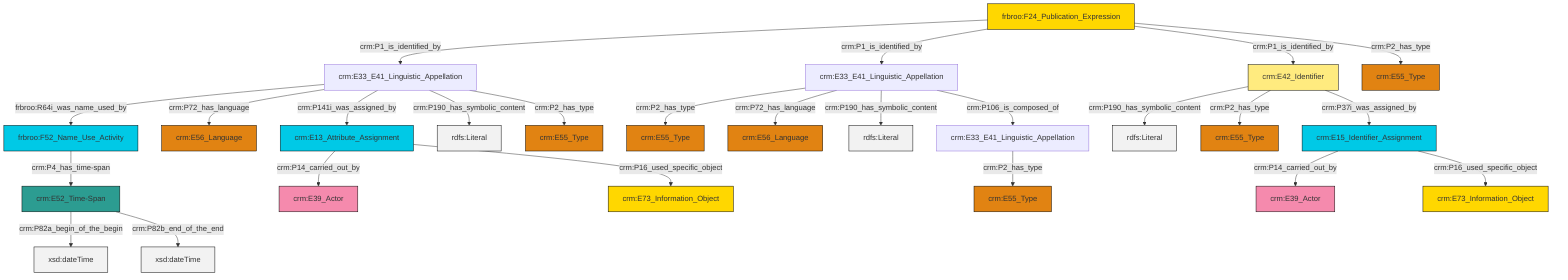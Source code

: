 graph TD
classDef Literal fill:#f2f2f2,stroke:#000000;
classDef CRM_Entity fill:#FFFFFF,stroke:#000000;
classDef Temporal_Entity fill:#00C9E6, stroke:#000000;
classDef Type fill:#E18312, stroke:#000000;
classDef Time-Span fill:#2C9C91, stroke:#000000;
classDef Appellation fill:#FFEB7F, stroke:#000000;
classDef Place fill:#008836, stroke:#000000;
classDef Persistent_Item fill:#B266B2, stroke:#000000;
classDef Conceptual_Object fill:#FFD700, stroke:#000000;
classDef Physical_Thing fill:#D2B48C, stroke:#000000;
classDef Actor fill:#f58aad, stroke:#000000;
classDef PC_Classes fill:#4ce600, stroke:#000000;
classDef Multi fill:#cccccc,stroke:#000000;

0["crm:E15_Identifier_Assignment"]:::Temporal_Entity -->|crm:P14_carried_out_by| 1["crm:E39_Actor"]:::Actor
4["crm:E13_Attribute_Assignment"]:::Temporal_Entity -->|crm:P14_carried_out_by| 5["crm:E39_Actor"]:::Actor
6["crm:E52_Time-Span"]:::Time-Span -->|crm:P82a_begin_of_the_begin| 7[xsd:dateTime]:::Literal
4["crm:E13_Attribute_Assignment"]:::Temporal_Entity -->|crm:P16_used_specific_object| 12["crm:E73_Information_Object"]:::Conceptual_Object
15["crm:E33_E41_Linguistic_Appellation"]:::Default -->|frbroo:R64i_was_name_used_by| 16["frbroo:F52_Name_Use_Activity"]:::Temporal_Entity
15["crm:E33_E41_Linguistic_Appellation"]:::Default -->|crm:P72_has_language| 8["crm:E56_Language"]:::Type
15["crm:E33_E41_Linguistic_Appellation"]:::Default -->|crm:P141i_was_assigned_by| 4["crm:E13_Attribute_Assignment"]:::Temporal_Entity
15["crm:E33_E41_Linguistic_Appellation"]:::Default -->|crm:P190_has_symbolic_content| 23[rdfs:Literal]:::Literal
24["crm:E33_E41_Linguistic_Appellation"]:::Default -->|crm:P2_has_type| 26["crm:E55_Type"]:::Type
15["crm:E33_E41_Linguistic_Appellation"]:::Default -->|crm:P2_has_type| 17["crm:E55_Type"]:::Type
2["crm:E42_Identifier"]:::Appellation -->|crm:P190_has_symbolic_content| 27[rdfs:Literal]:::Literal
2["crm:E42_Identifier"]:::Appellation -->|crm:P2_has_type| 28["crm:E55_Type"]:::Type
13["frbroo:F24_Publication_Expression"]:::Conceptual_Object -->|crm:P1_is_identified_by| 15["crm:E33_E41_Linguistic_Appellation"]:::Default
2["crm:E42_Identifier"]:::Appellation -->|crm:P37i_was_assigned_by| 0["crm:E15_Identifier_Assignment"]:::Temporal_Entity
13["frbroo:F24_Publication_Expression"]:::Conceptual_Object -->|crm:P1_is_identified_by| 24["crm:E33_E41_Linguistic_Appellation"]:::Default
16["frbroo:F52_Name_Use_Activity"]:::Temporal_Entity -->|crm:P4_has_time-span| 6["crm:E52_Time-Span"]:::Time-Span
24["crm:E33_E41_Linguistic_Appellation"]:::Default -->|crm:P72_has_language| 31["crm:E56_Language"]:::Type
0["crm:E15_Identifier_Assignment"]:::Temporal_Entity -->|crm:P16_used_specific_object| 34["crm:E73_Information_Object"]:::Conceptual_Object
24["crm:E33_E41_Linguistic_Appellation"]:::Default -->|crm:P190_has_symbolic_content| 37[rdfs:Literal]:::Literal
6["crm:E52_Time-Span"]:::Time-Span -->|crm:P82b_end_of_the_end| 44[xsd:dateTime]:::Literal
13["frbroo:F24_Publication_Expression"]:::Conceptual_Object -->|crm:P1_is_identified_by| 2["crm:E42_Identifier"]:::Appellation
10["crm:E33_E41_Linguistic_Appellation"]:::Default -->|crm:P2_has_type| 19["crm:E55_Type"]:::Type
13["frbroo:F24_Publication_Expression"]:::Conceptual_Object -->|crm:P2_has_type| 29["crm:E55_Type"]:::Type
24["crm:E33_E41_Linguistic_Appellation"]:::Default -->|crm:P106_is_composed_of| 10["crm:E33_E41_Linguistic_Appellation"]:::Default